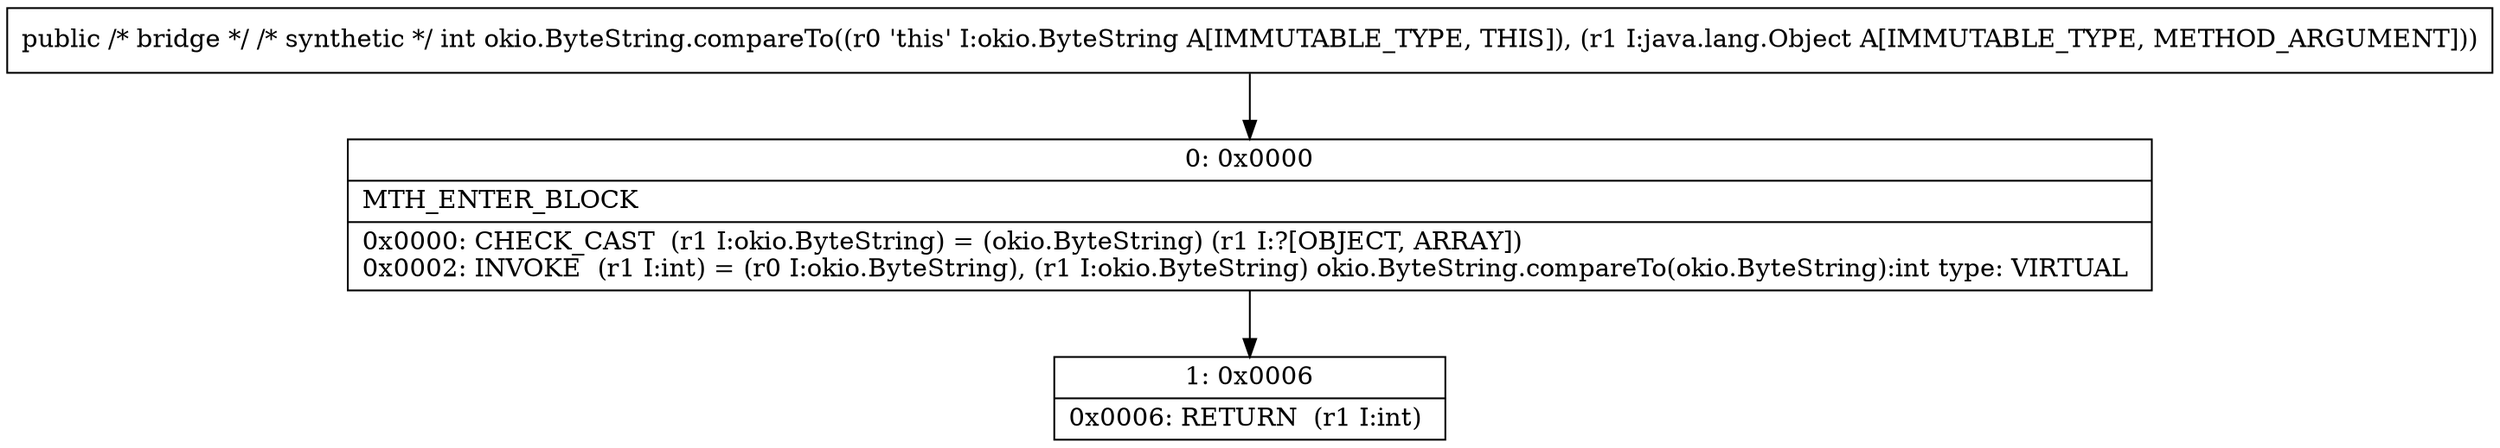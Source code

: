 digraph "CFG forokio.ByteString.compareTo(Ljava\/lang\/Object;)I" {
Node_0 [shape=record,label="{0\:\ 0x0000|MTH_ENTER_BLOCK\l|0x0000: CHECK_CAST  (r1 I:okio.ByteString) = (okio.ByteString) (r1 I:?[OBJECT, ARRAY]) \l0x0002: INVOKE  (r1 I:int) = (r0 I:okio.ByteString), (r1 I:okio.ByteString) okio.ByteString.compareTo(okio.ByteString):int type: VIRTUAL \l}"];
Node_1 [shape=record,label="{1\:\ 0x0006|0x0006: RETURN  (r1 I:int) \l}"];
MethodNode[shape=record,label="{public \/* bridge *\/ \/* synthetic *\/ int okio.ByteString.compareTo((r0 'this' I:okio.ByteString A[IMMUTABLE_TYPE, THIS]), (r1 I:java.lang.Object A[IMMUTABLE_TYPE, METHOD_ARGUMENT])) }"];
MethodNode -> Node_0;
Node_0 -> Node_1;
}

